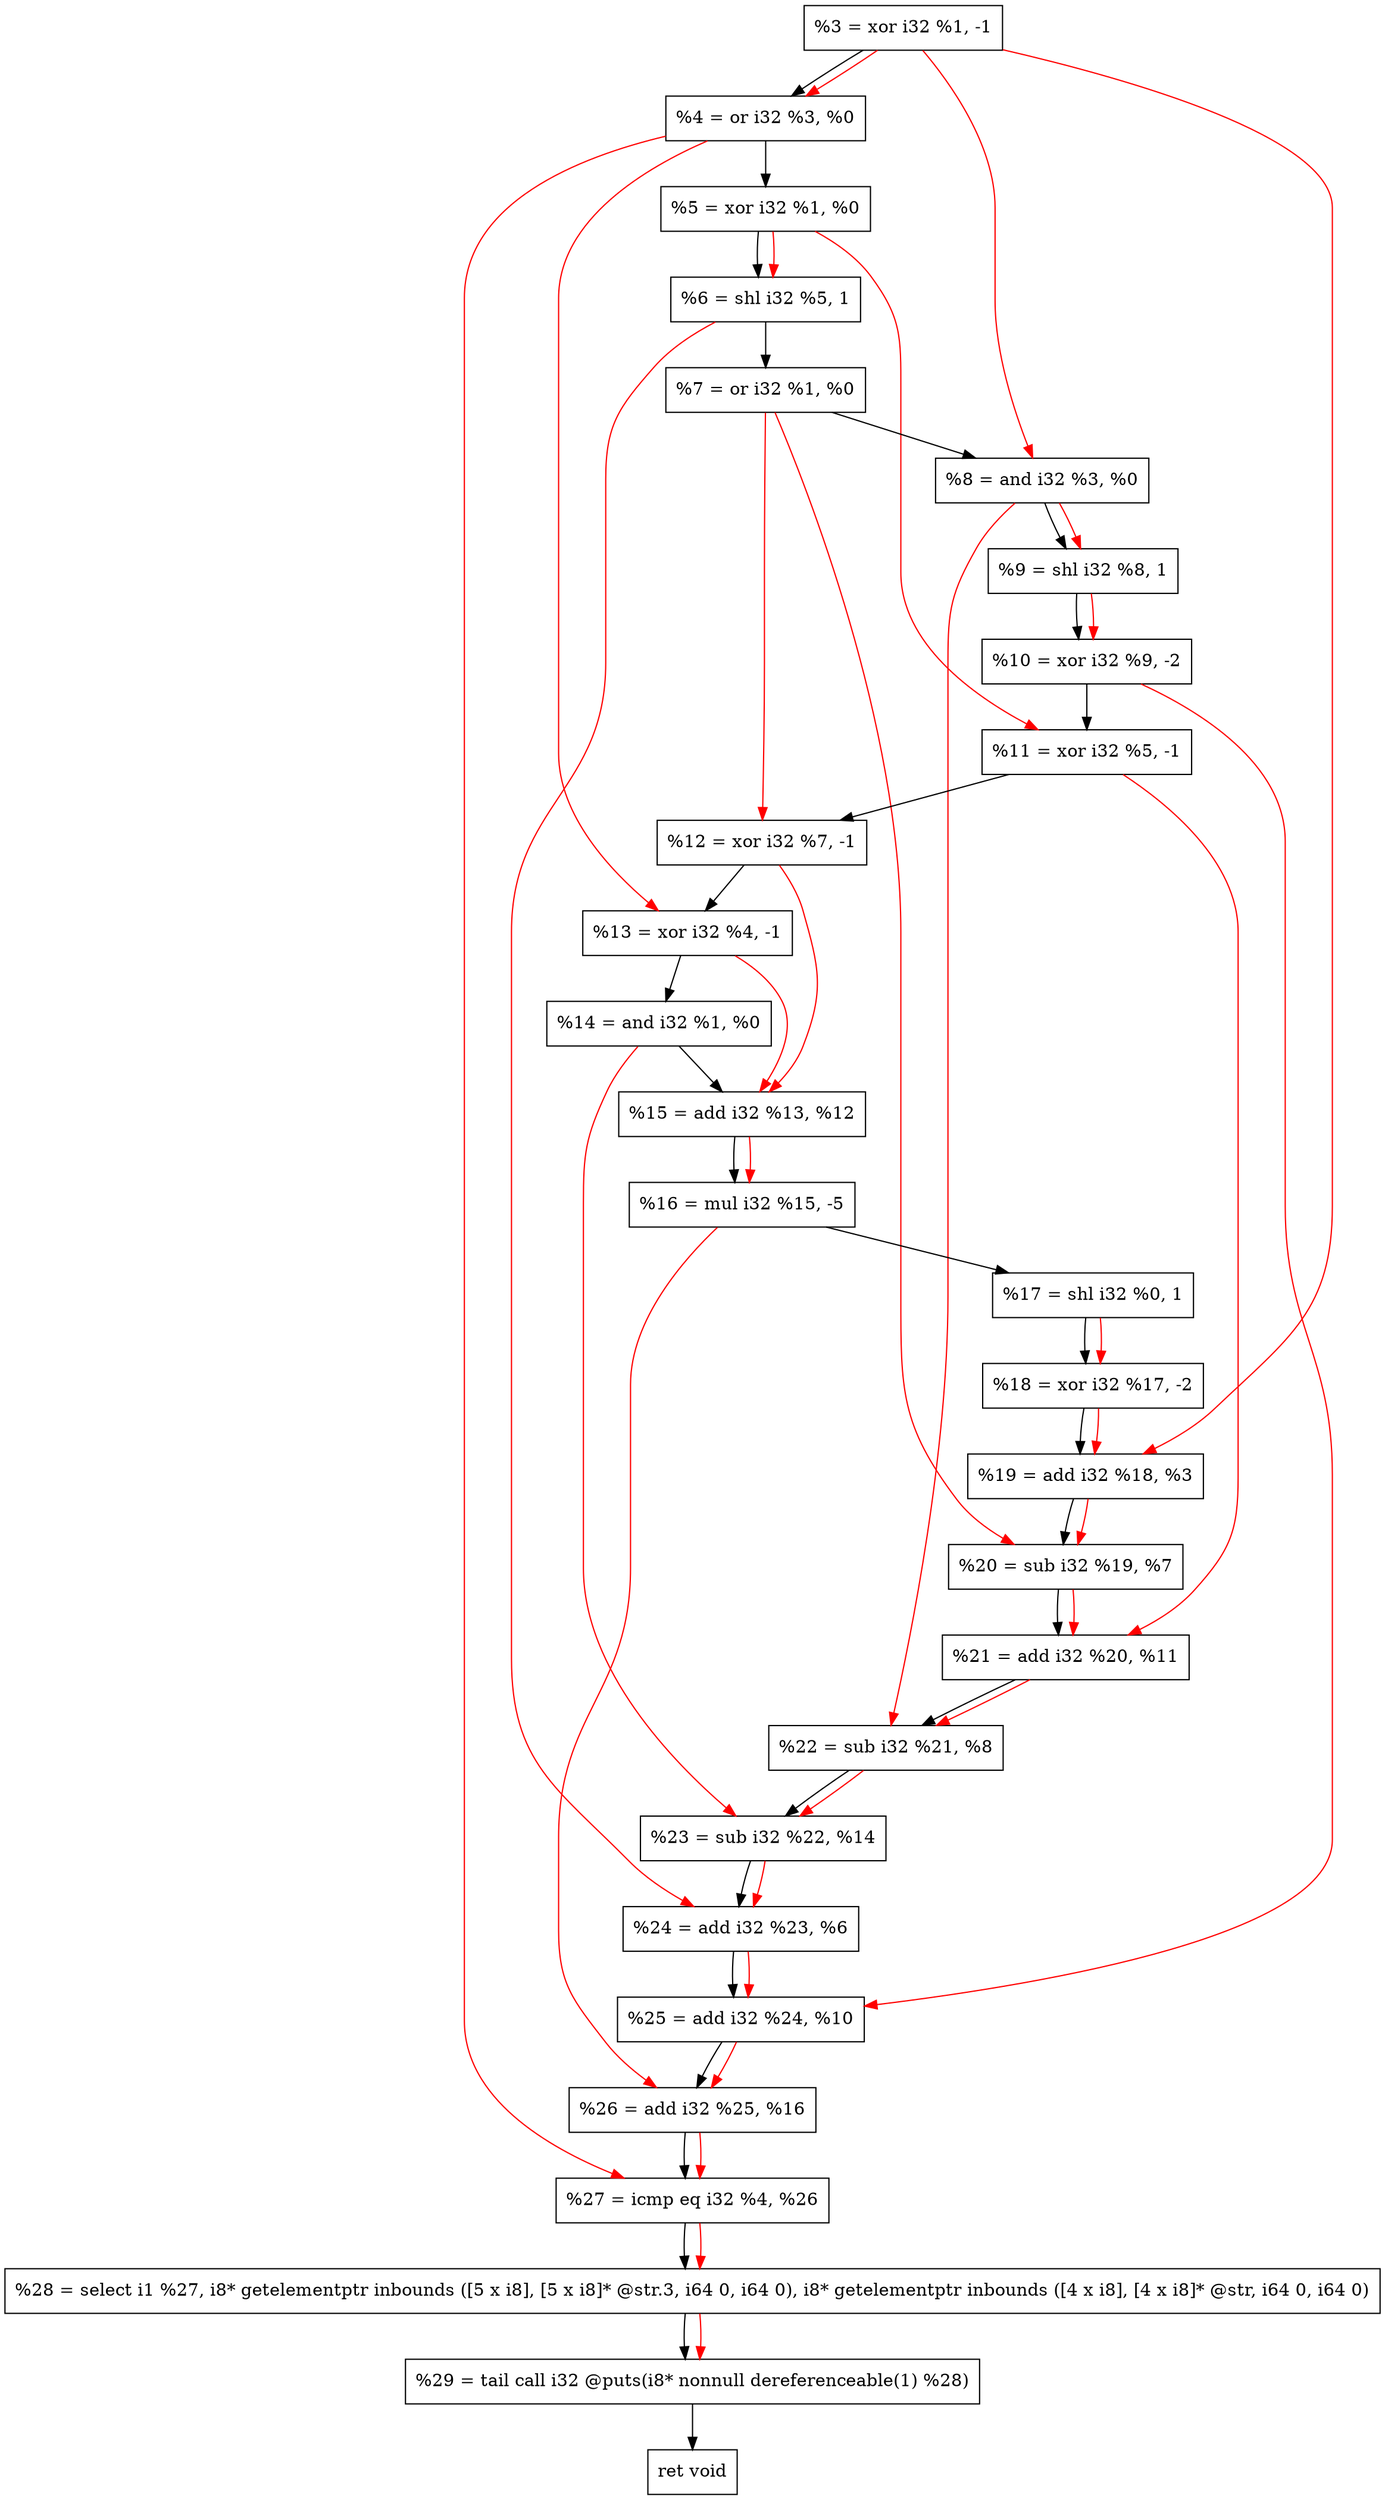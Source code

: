 digraph "DFG for'crackme' function" {
	Node0x124ebb0[shape=record, label="  %3 = xor i32 %1, -1"];
	Node0x124ec20[shape=record, label="  %4 = or i32 %3, %0"];
	Node0x124ece0[shape=record, label="  %5 = xor i32 %1, %0"];
	Node0x124ed50[shape=record, label="  %6 = shl i32 %5, 1"];
	Node0x124edc0[shape=record, label="  %7 = or i32 %1, %0"];
	Node0x124ee30[shape=record, label="  %8 = and i32 %3, %0"];
	Node0x124eea0[shape=record, label="  %9 = shl i32 %8, 1"];
	Node0x124ef40[shape=record, label="  %10 = xor i32 %9, -2"];
	Node0x124efb0[shape=record, label="  %11 = xor i32 %5, -1"];
	Node0x124f020[shape=record, label="  %12 = xor i32 %7, -1"];
	Node0x124f090[shape=record, label="  %13 = xor i32 %4, -1"];
	Node0x124f100[shape=record, label="  %14 = and i32 %1, %0"];
	Node0x124f170[shape=record, label="  %15 = add i32 %13, %12"];
	Node0x124f210[shape=record, label="  %16 = mul i32 %15, -5"];
	Node0x124f280[shape=record, label="  %17 = shl i32 %0, 1"];
	Node0x124f2f0[shape=record, label="  %18 = xor i32 %17, -2"];
	Node0x124f360[shape=record, label="  %19 = add i32 %18, %3"];
	Node0x124f3d0[shape=record, label="  %20 = sub i32 %19, %7"];
	Node0x124f440[shape=record, label="  %21 = add i32 %20, %11"];
	Node0x124f4b0[shape=record, label="  %22 = sub i32 %21, %8"];
	Node0x124f520[shape=record, label="  %23 = sub i32 %22, %14"];
	Node0x124f590[shape=record, label="  %24 = add i32 %23, %6"];
	Node0x124f600[shape=record, label="  %25 = add i32 %24, %10"];
	Node0x124f670[shape=record, label="  %26 = add i32 %25, %16"];
	Node0x124f6e0[shape=record, label="  %27 = icmp eq i32 %4, %26"];
	Node0x11ef268[shape=record, label="  %28 = select i1 %27, i8* getelementptr inbounds ([5 x i8], [5 x i8]* @str.3, i64 0, i64 0), i8* getelementptr inbounds ([4 x i8], [4 x i8]* @str, i64 0, i64 0)"];
	Node0x124fb80[shape=record, label="  %29 = tail call i32 @puts(i8* nonnull dereferenceable(1) %28)"];
	Node0x124fbd0[shape=record, label="  ret void"];
	Node0x124ebb0 -> Node0x124ec20;
	Node0x124ec20 -> Node0x124ece0;
	Node0x124ece0 -> Node0x124ed50;
	Node0x124ed50 -> Node0x124edc0;
	Node0x124edc0 -> Node0x124ee30;
	Node0x124ee30 -> Node0x124eea0;
	Node0x124eea0 -> Node0x124ef40;
	Node0x124ef40 -> Node0x124efb0;
	Node0x124efb0 -> Node0x124f020;
	Node0x124f020 -> Node0x124f090;
	Node0x124f090 -> Node0x124f100;
	Node0x124f100 -> Node0x124f170;
	Node0x124f170 -> Node0x124f210;
	Node0x124f210 -> Node0x124f280;
	Node0x124f280 -> Node0x124f2f0;
	Node0x124f2f0 -> Node0x124f360;
	Node0x124f360 -> Node0x124f3d0;
	Node0x124f3d0 -> Node0x124f440;
	Node0x124f440 -> Node0x124f4b0;
	Node0x124f4b0 -> Node0x124f520;
	Node0x124f520 -> Node0x124f590;
	Node0x124f590 -> Node0x124f600;
	Node0x124f600 -> Node0x124f670;
	Node0x124f670 -> Node0x124f6e0;
	Node0x124f6e0 -> Node0x11ef268;
	Node0x11ef268 -> Node0x124fb80;
	Node0x124fb80 -> Node0x124fbd0;
edge [color=red]
	Node0x124ebb0 -> Node0x124ec20;
	Node0x124ece0 -> Node0x124ed50;
	Node0x124ebb0 -> Node0x124ee30;
	Node0x124ee30 -> Node0x124eea0;
	Node0x124eea0 -> Node0x124ef40;
	Node0x124ece0 -> Node0x124efb0;
	Node0x124edc0 -> Node0x124f020;
	Node0x124ec20 -> Node0x124f090;
	Node0x124f090 -> Node0x124f170;
	Node0x124f020 -> Node0x124f170;
	Node0x124f170 -> Node0x124f210;
	Node0x124f280 -> Node0x124f2f0;
	Node0x124f2f0 -> Node0x124f360;
	Node0x124ebb0 -> Node0x124f360;
	Node0x124f360 -> Node0x124f3d0;
	Node0x124edc0 -> Node0x124f3d0;
	Node0x124f3d0 -> Node0x124f440;
	Node0x124efb0 -> Node0x124f440;
	Node0x124f440 -> Node0x124f4b0;
	Node0x124ee30 -> Node0x124f4b0;
	Node0x124f4b0 -> Node0x124f520;
	Node0x124f100 -> Node0x124f520;
	Node0x124f520 -> Node0x124f590;
	Node0x124ed50 -> Node0x124f590;
	Node0x124f590 -> Node0x124f600;
	Node0x124ef40 -> Node0x124f600;
	Node0x124f600 -> Node0x124f670;
	Node0x124f210 -> Node0x124f670;
	Node0x124ec20 -> Node0x124f6e0;
	Node0x124f670 -> Node0x124f6e0;
	Node0x124f6e0 -> Node0x11ef268;
	Node0x11ef268 -> Node0x124fb80;
}
